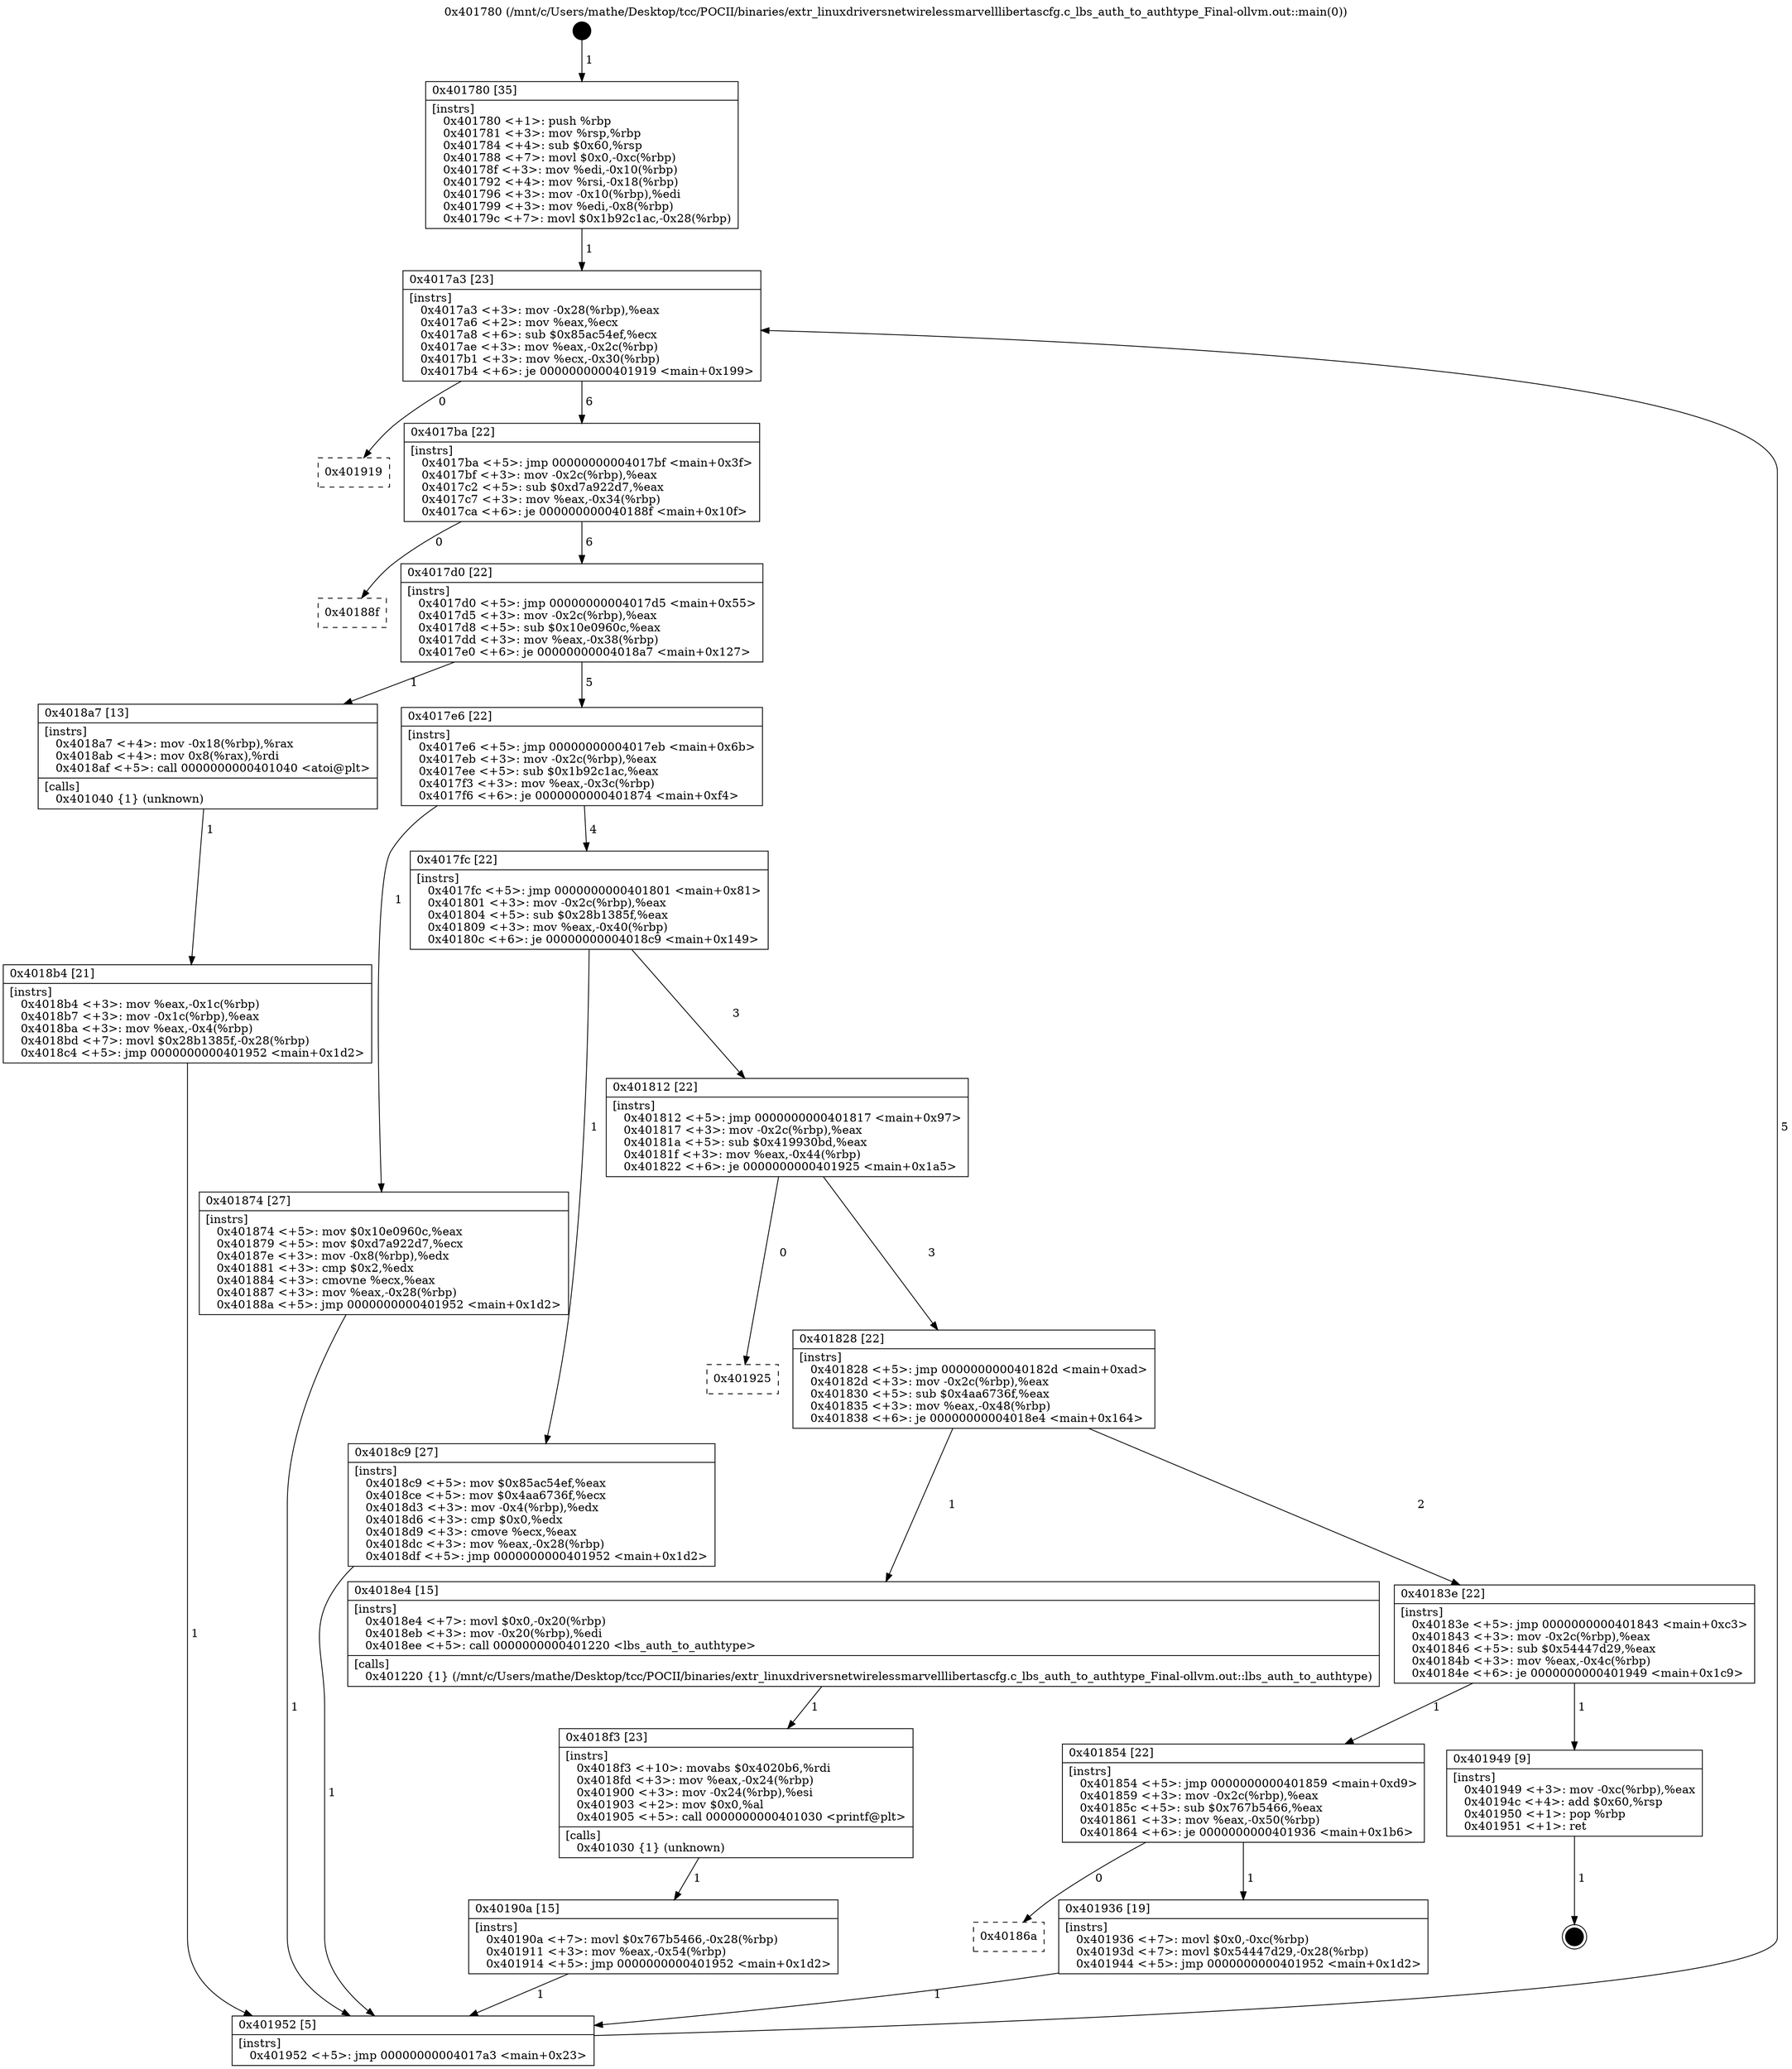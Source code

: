 digraph "0x401780" {
  label = "0x401780 (/mnt/c/Users/mathe/Desktop/tcc/POCII/binaries/extr_linuxdriversnetwirelessmarvelllibertascfg.c_lbs_auth_to_authtype_Final-ollvm.out::main(0))"
  labelloc = "t"
  node[shape=record]

  Entry [label="",width=0.3,height=0.3,shape=circle,fillcolor=black,style=filled]
  "0x4017a3" [label="{
     0x4017a3 [23]\l
     | [instrs]\l
     &nbsp;&nbsp;0x4017a3 \<+3\>: mov -0x28(%rbp),%eax\l
     &nbsp;&nbsp;0x4017a6 \<+2\>: mov %eax,%ecx\l
     &nbsp;&nbsp;0x4017a8 \<+6\>: sub $0x85ac54ef,%ecx\l
     &nbsp;&nbsp;0x4017ae \<+3\>: mov %eax,-0x2c(%rbp)\l
     &nbsp;&nbsp;0x4017b1 \<+3\>: mov %ecx,-0x30(%rbp)\l
     &nbsp;&nbsp;0x4017b4 \<+6\>: je 0000000000401919 \<main+0x199\>\l
  }"]
  "0x401919" [label="{
     0x401919\l
  }", style=dashed]
  "0x4017ba" [label="{
     0x4017ba [22]\l
     | [instrs]\l
     &nbsp;&nbsp;0x4017ba \<+5\>: jmp 00000000004017bf \<main+0x3f\>\l
     &nbsp;&nbsp;0x4017bf \<+3\>: mov -0x2c(%rbp),%eax\l
     &nbsp;&nbsp;0x4017c2 \<+5\>: sub $0xd7a922d7,%eax\l
     &nbsp;&nbsp;0x4017c7 \<+3\>: mov %eax,-0x34(%rbp)\l
     &nbsp;&nbsp;0x4017ca \<+6\>: je 000000000040188f \<main+0x10f\>\l
  }"]
  Exit [label="",width=0.3,height=0.3,shape=circle,fillcolor=black,style=filled,peripheries=2]
  "0x40188f" [label="{
     0x40188f\l
  }", style=dashed]
  "0x4017d0" [label="{
     0x4017d0 [22]\l
     | [instrs]\l
     &nbsp;&nbsp;0x4017d0 \<+5\>: jmp 00000000004017d5 \<main+0x55\>\l
     &nbsp;&nbsp;0x4017d5 \<+3\>: mov -0x2c(%rbp),%eax\l
     &nbsp;&nbsp;0x4017d8 \<+5\>: sub $0x10e0960c,%eax\l
     &nbsp;&nbsp;0x4017dd \<+3\>: mov %eax,-0x38(%rbp)\l
     &nbsp;&nbsp;0x4017e0 \<+6\>: je 00000000004018a7 \<main+0x127\>\l
  }"]
  "0x40186a" [label="{
     0x40186a\l
  }", style=dashed]
  "0x4018a7" [label="{
     0x4018a7 [13]\l
     | [instrs]\l
     &nbsp;&nbsp;0x4018a7 \<+4\>: mov -0x18(%rbp),%rax\l
     &nbsp;&nbsp;0x4018ab \<+4\>: mov 0x8(%rax),%rdi\l
     &nbsp;&nbsp;0x4018af \<+5\>: call 0000000000401040 \<atoi@plt\>\l
     | [calls]\l
     &nbsp;&nbsp;0x401040 \{1\} (unknown)\l
  }"]
  "0x4017e6" [label="{
     0x4017e6 [22]\l
     | [instrs]\l
     &nbsp;&nbsp;0x4017e6 \<+5\>: jmp 00000000004017eb \<main+0x6b\>\l
     &nbsp;&nbsp;0x4017eb \<+3\>: mov -0x2c(%rbp),%eax\l
     &nbsp;&nbsp;0x4017ee \<+5\>: sub $0x1b92c1ac,%eax\l
     &nbsp;&nbsp;0x4017f3 \<+3\>: mov %eax,-0x3c(%rbp)\l
     &nbsp;&nbsp;0x4017f6 \<+6\>: je 0000000000401874 \<main+0xf4\>\l
  }"]
  "0x401936" [label="{
     0x401936 [19]\l
     | [instrs]\l
     &nbsp;&nbsp;0x401936 \<+7\>: movl $0x0,-0xc(%rbp)\l
     &nbsp;&nbsp;0x40193d \<+7\>: movl $0x54447d29,-0x28(%rbp)\l
     &nbsp;&nbsp;0x401944 \<+5\>: jmp 0000000000401952 \<main+0x1d2\>\l
  }"]
  "0x401874" [label="{
     0x401874 [27]\l
     | [instrs]\l
     &nbsp;&nbsp;0x401874 \<+5\>: mov $0x10e0960c,%eax\l
     &nbsp;&nbsp;0x401879 \<+5\>: mov $0xd7a922d7,%ecx\l
     &nbsp;&nbsp;0x40187e \<+3\>: mov -0x8(%rbp),%edx\l
     &nbsp;&nbsp;0x401881 \<+3\>: cmp $0x2,%edx\l
     &nbsp;&nbsp;0x401884 \<+3\>: cmovne %ecx,%eax\l
     &nbsp;&nbsp;0x401887 \<+3\>: mov %eax,-0x28(%rbp)\l
     &nbsp;&nbsp;0x40188a \<+5\>: jmp 0000000000401952 \<main+0x1d2\>\l
  }"]
  "0x4017fc" [label="{
     0x4017fc [22]\l
     | [instrs]\l
     &nbsp;&nbsp;0x4017fc \<+5\>: jmp 0000000000401801 \<main+0x81\>\l
     &nbsp;&nbsp;0x401801 \<+3\>: mov -0x2c(%rbp),%eax\l
     &nbsp;&nbsp;0x401804 \<+5\>: sub $0x28b1385f,%eax\l
     &nbsp;&nbsp;0x401809 \<+3\>: mov %eax,-0x40(%rbp)\l
     &nbsp;&nbsp;0x40180c \<+6\>: je 00000000004018c9 \<main+0x149\>\l
  }"]
  "0x401952" [label="{
     0x401952 [5]\l
     | [instrs]\l
     &nbsp;&nbsp;0x401952 \<+5\>: jmp 00000000004017a3 \<main+0x23\>\l
  }"]
  "0x401780" [label="{
     0x401780 [35]\l
     | [instrs]\l
     &nbsp;&nbsp;0x401780 \<+1\>: push %rbp\l
     &nbsp;&nbsp;0x401781 \<+3\>: mov %rsp,%rbp\l
     &nbsp;&nbsp;0x401784 \<+4\>: sub $0x60,%rsp\l
     &nbsp;&nbsp;0x401788 \<+7\>: movl $0x0,-0xc(%rbp)\l
     &nbsp;&nbsp;0x40178f \<+3\>: mov %edi,-0x10(%rbp)\l
     &nbsp;&nbsp;0x401792 \<+4\>: mov %rsi,-0x18(%rbp)\l
     &nbsp;&nbsp;0x401796 \<+3\>: mov -0x10(%rbp),%edi\l
     &nbsp;&nbsp;0x401799 \<+3\>: mov %edi,-0x8(%rbp)\l
     &nbsp;&nbsp;0x40179c \<+7\>: movl $0x1b92c1ac,-0x28(%rbp)\l
  }"]
  "0x4018b4" [label="{
     0x4018b4 [21]\l
     | [instrs]\l
     &nbsp;&nbsp;0x4018b4 \<+3\>: mov %eax,-0x1c(%rbp)\l
     &nbsp;&nbsp;0x4018b7 \<+3\>: mov -0x1c(%rbp),%eax\l
     &nbsp;&nbsp;0x4018ba \<+3\>: mov %eax,-0x4(%rbp)\l
     &nbsp;&nbsp;0x4018bd \<+7\>: movl $0x28b1385f,-0x28(%rbp)\l
     &nbsp;&nbsp;0x4018c4 \<+5\>: jmp 0000000000401952 \<main+0x1d2\>\l
  }"]
  "0x401854" [label="{
     0x401854 [22]\l
     | [instrs]\l
     &nbsp;&nbsp;0x401854 \<+5\>: jmp 0000000000401859 \<main+0xd9\>\l
     &nbsp;&nbsp;0x401859 \<+3\>: mov -0x2c(%rbp),%eax\l
     &nbsp;&nbsp;0x40185c \<+5\>: sub $0x767b5466,%eax\l
     &nbsp;&nbsp;0x401861 \<+3\>: mov %eax,-0x50(%rbp)\l
     &nbsp;&nbsp;0x401864 \<+6\>: je 0000000000401936 \<main+0x1b6\>\l
  }"]
  "0x4018c9" [label="{
     0x4018c9 [27]\l
     | [instrs]\l
     &nbsp;&nbsp;0x4018c9 \<+5\>: mov $0x85ac54ef,%eax\l
     &nbsp;&nbsp;0x4018ce \<+5\>: mov $0x4aa6736f,%ecx\l
     &nbsp;&nbsp;0x4018d3 \<+3\>: mov -0x4(%rbp),%edx\l
     &nbsp;&nbsp;0x4018d6 \<+3\>: cmp $0x0,%edx\l
     &nbsp;&nbsp;0x4018d9 \<+3\>: cmove %ecx,%eax\l
     &nbsp;&nbsp;0x4018dc \<+3\>: mov %eax,-0x28(%rbp)\l
     &nbsp;&nbsp;0x4018df \<+5\>: jmp 0000000000401952 \<main+0x1d2\>\l
  }"]
  "0x401812" [label="{
     0x401812 [22]\l
     | [instrs]\l
     &nbsp;&nbsp;0x401812 \<+5\>: jmp 0000000000401817 \<main+0x97\>\l
     &nbsp;&nbsp;0x401817 \<+3\>: mov -0x2c(%rbp),%eax\l
     &nbsp;&nbsp;0x40181a \<+5\>: sub $0x419930bd,%eax\l
     &nbsp;&nbsp;0x40181f \<+3\>: mov %eax,-0x44(%rbp)\l
     &nbsp;&nbsp;0x401822 \<+6\>: je 0000000000401925 \<main+0x1a5\>\l
  }"]
  "0x401949" [label="{
     0x401949 [9]\l
     | [instrs]\l
     &nbsp;&nbsp;0x401949 \<+3\>: mov -0xc(%rbp),%eax\l
     &nbsp;&nbsp;0x40194c \<+4\>: add $0x60,%rsp\l
     &nbsp;&nbsp;0x401950 \<+1\>: pop %rbp\l
     &nbsp;&nbsp;0x401951 \<+1\>: ret\l
  }"]
  "0x401925" [label="{
     0x401925\l
  }", style=dashed]
  "0x401828" [label="{
     0x401828 [22]\l
     | [instrs]\l
     &nbsp;&nbsp;0x401828 \<+5\>: jmp 000000000040182d \<main+0xad\>\l
     &nbsp;&nbsp;0x40182d \<+3\>: mov -0x2c(%rbp),%eax\l
     &nbsp;&nbsp;0x401830 \<+5\>: sub $0x4aa6736f,%eax\l
     &nbsp;&nbsp;0x401835 \<+3\>: mov %eax,-0x48(%rbp)\l
     &nbsp;&nbsp;0x401838 \<+6\>: je 00000000004018e4 \<main+0x164\>\l
  }"]
  "0x40190a" [label="{
     0x40190a [15]\l
     | [instrs]\l
     &nbsp;&nbsp;0x40190a \<+7\>: movl $0x767b5466,-0x28(%rbp)\l
     &nbsp;&nbsp;0x401911 \<+3\>: mov %eax,-0x54(%rbp)\l
     &nbsp;&nbsp;0x401914 \<+5\>: jmp 0000000000401952 \<main+0x1d2\>\l
  }"]
  "0x4018e4" [label="{
     0x4018e4 [15]\l
     | [instrs]\l
     &nbsp;&nbsp;0x4018e4 \<+7\>: movl $0x0,-0x20(%rbp)\l
     &nbsp;&nbsp;0x4018eb \<+3\>: mov -0x20(%rbp),%edi\l
     &nbsp;&nbsp;0x4018ee \<+5\>: call 0000000000401220 \<lbs_auth_to_authtype\>\l
     | [calls]\l
     &nbsp;&nbsp;0x401220 \{1\} (/mnt/c/Users/mathe/Desktop/tcc/POCII/binaries/extr_linuxdriversnetwirelessmarvelllibertascfg.c_lbs_auth_to_authtype_Final-ollvm.out::lbs_auth_to_authtype)\l
  }"]
  "0x40183e" [label="{
     0x40183e [22]\l
     | [instrs]\l
     &nbsp;&nbsp;0x40183e \<+5\>: jmp 0000000000401843 \<main+0xc3\>\l
     &nbsp;&nbsp;0x401843 \<+3\>: mov -0x2c(%rbp),%eax\l
     &nbsp;&nbsp;0x401846 \<+5\>: sub $0x54447d29,%eax\l
     &nbsp;&nbsp;0x40184b \<+3\>: mov %eax,-0x4c(%rbp)\l
     &nbsp;&nbsp;0x40184e \<+6\>: je 0000000000401949 \<main+0x1c9\>\l
  }"]
  "0x4018f3" [label="{
     0x4018f3 [23]\l
     | [instrs]\l
     &nbsp;&nbsp;0x4018f3 \<+10\>: movabs $0x4020b6,%rdi\l
     &nbsp;&nbsp;0x4018fd \<+3\>: mov %eax,-0x24(%rbp)\l
     &nbsp;&nbsp;0x401900 \<+3\>: mov -0x24(%rbp),%esi\l
     &nbsp;&nbsp;0x401903 \<+2\>: mov $0x0,%al\l
     &nbsp;&nbsp;0x401905 \<+5\>: call 0000000000401030 \<printf@plt\>\l
     | [calls]\l
     &nbsp;&nbsp;0x401030 \{1\} (unknown)\l
  }"]
  Entry -> "0x401780" [label=" 1"]
  "0x4017a3" -> "0x401919" [label=" 0"]
  "0x4017a3" -> "0x4017ba" [label=" 6"]
  "0x401949" -> Exit [label=" 1"]
  "0x4017ba" -> "0x40188f" [label=" 0"]
  "0x4017ba" -> "0x4017d0" [label=" 6"]
  "0x401936" -> "0x401952" [label=" 1"]
  "0x4017d0" -> "0x4018a7" [label=" 1"]
  "0x4017d0" -> "0x4017e6" [label=" 5"]
  "0x401854" -> "0x40186a" [label=" 0"]
  "0x4017e6" -> "0x401874" [label=" 1"]
  "0x4017e6" -> "0x4017fc" [label=" 4"]
  "0x401874" -> "0x401952" [label=" 1"]
  "0x401780" -> "0x4017a3" [label=" 1"]
  "0x401952" -> "0x4017a3" [label=" 5"]
  "0x4018a7" -> "0x4018b4" [label=" 1"]
  "0x4018b4" -> "0x401952" [label=" 1"]
  "0x401854" -> "0x401936" [label=" 1"]
  "0x4017fc" -> "0x4018c9" [label=" 1"]
  "0x4017fc" -> "0x401812" [label=" 3"]
  "0x4018c9" -> "0x401952" [label=" 1"]
  "0x40183e" -> "0x401854" [label=" 1"]
  "0x401812" -> "0x401925" [label=" 0"]
  "0x401812" -> "0x401828" [label=" 3"]
  "0x40183e" -> "0x401949" [label=" 1"]
  "0x401828" -> "0x4018e4" [label=" 1"]
  "0x401828" -> "0x40183e" [label=" 2"]
  "0x4018e4" -> "0x4018f3" [label=" 1"]
  "0x4018f3" -> "0x40190a" [label=" 1"]
  "0x40190a" -> "0x401952" [label=" 1"]
}

